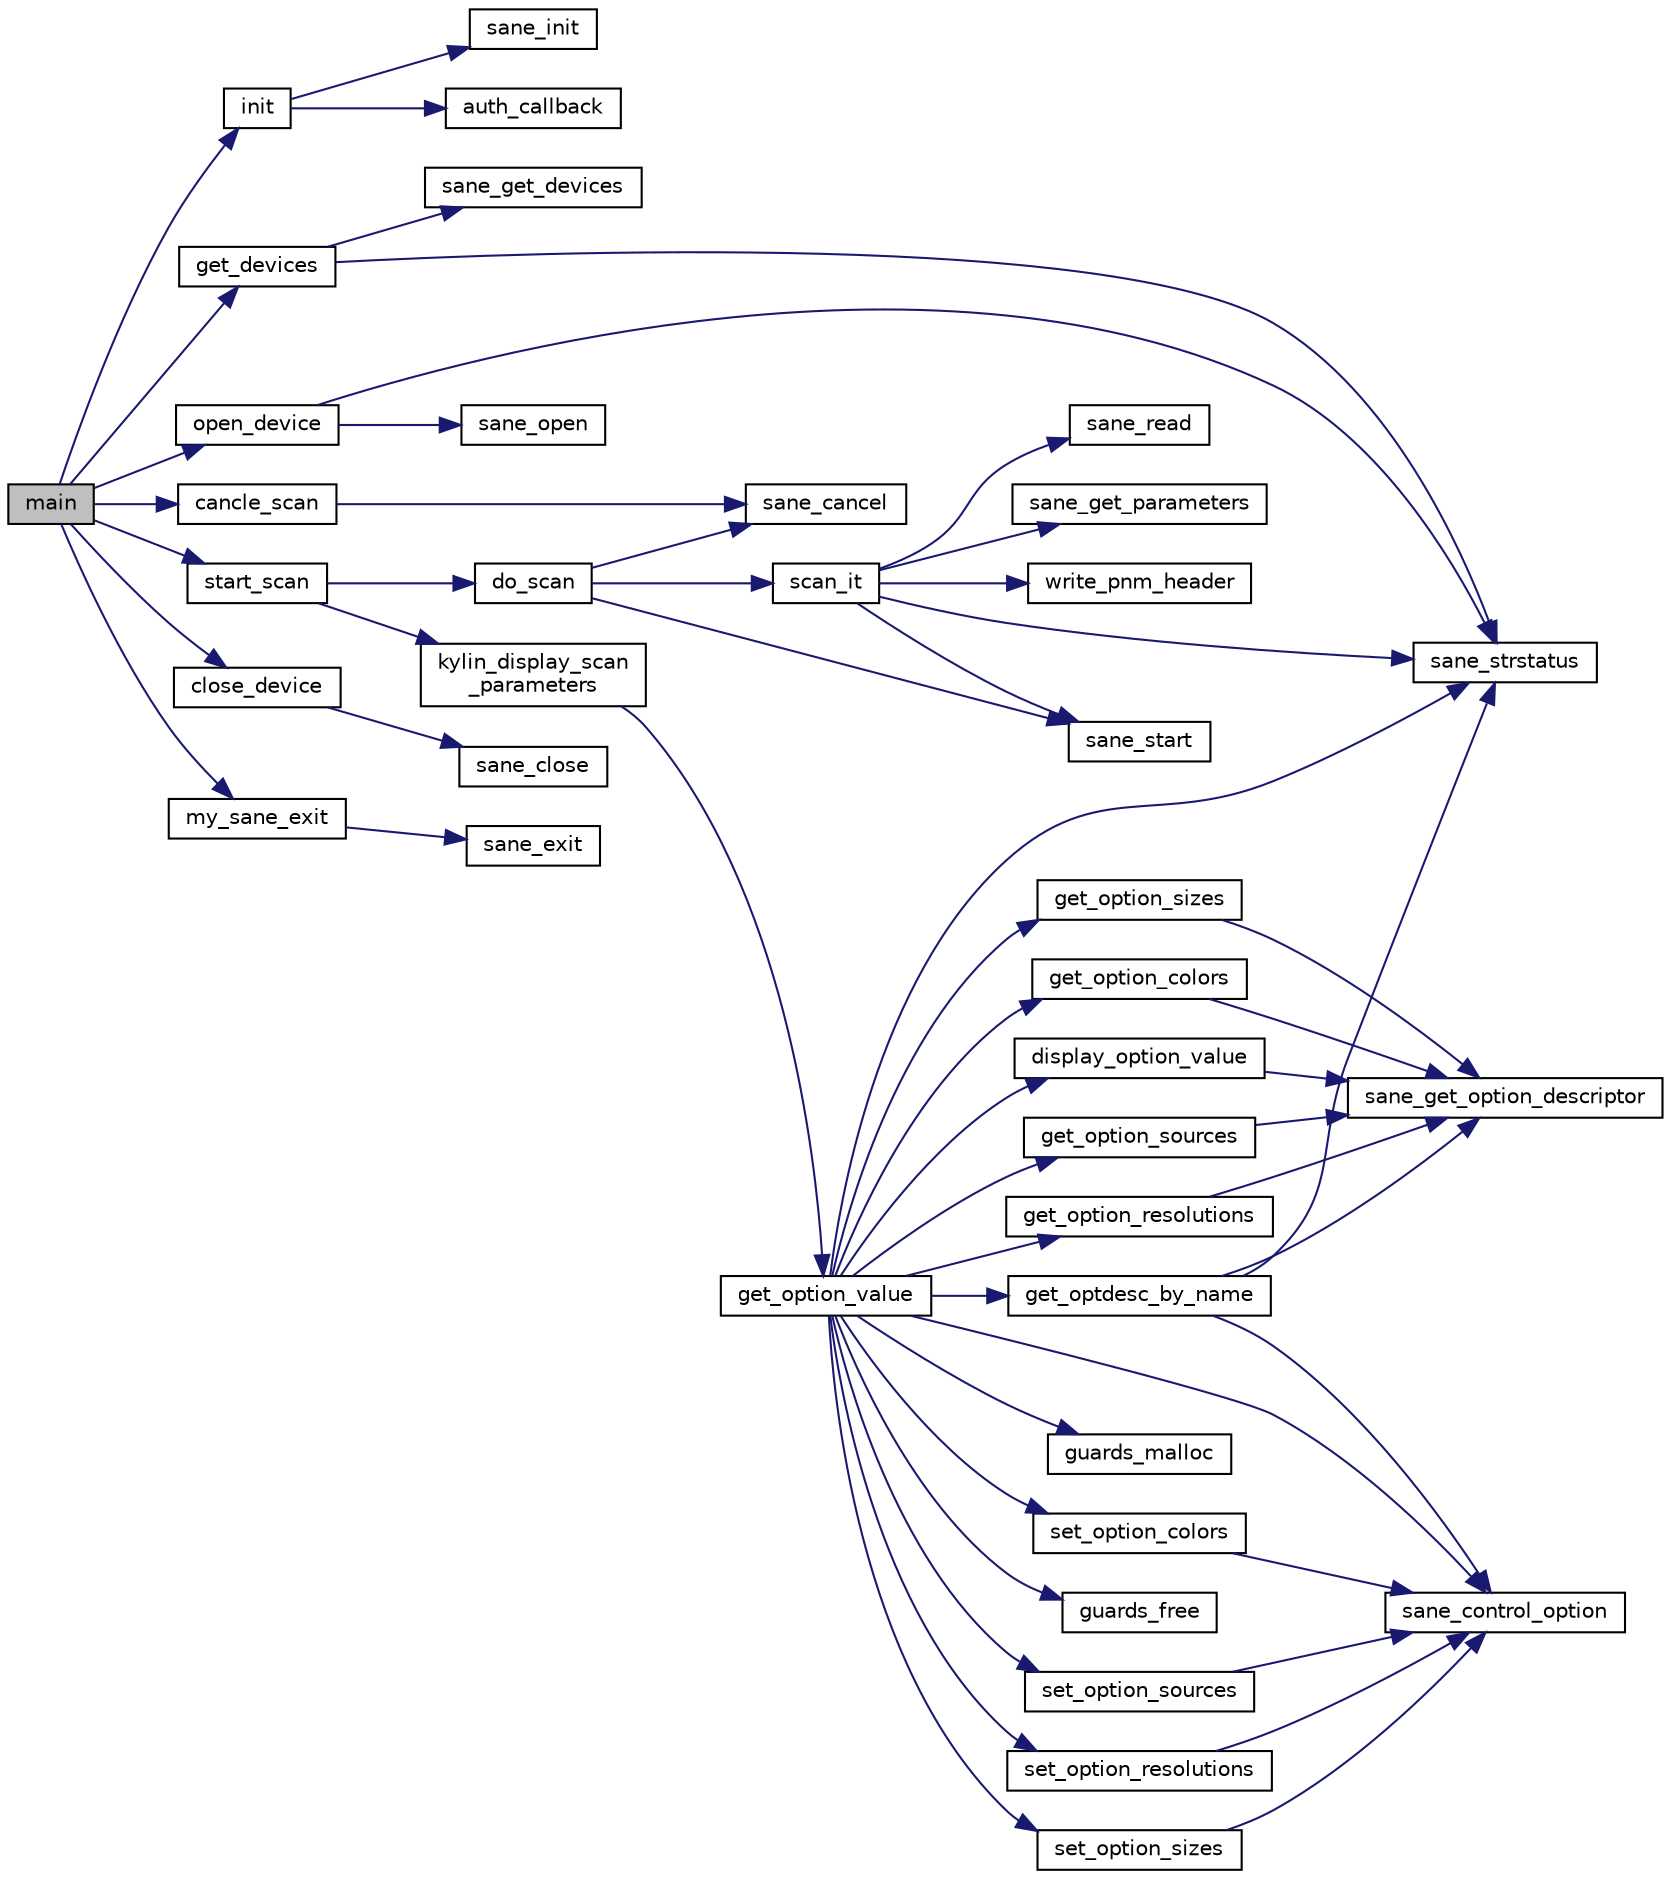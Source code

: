 digraph "main"
{
  edge [fontname="Helvetica",fontsize="10",labelfontname="Helvetica",labelfontsize="10"];
  node [fontname="Helvetica",fontsize="10",shape=record];
  rankdir="LR";
  Node0 [label="main",height=0.2,width=0.4,color="black", fillcolor="grey75", style="filled", fontcolor="black"];
  Node0 -> Node1 [color="midnightblue",fontsize="10",style="solid",fontname="Helvetica"];
  Node1 [label="init",height=0.2,width=0.4,color="black", fillcolor="white", style="filled",URL="$kylin__sane_8c.html#a02fd73d861ef2e4aabb38c0c9ff82947"];
  Node1 -> Node2 [color="midnightblue",fontsize="10",style="solid",fontname="Helvetica"];
  Node2 [label="sane_init",height=0.2,width=0.4,color="black", fillcolor="white", style="filled",URL="$sane_8h.html#a1498918f9c7e543a4a757482bcffd7a9"];
  Node1 -> Node3 [color="midnightblue",fontsize="10",style="solid",fontname="Helvetica"];
  Node3 [label="auth_callback",height=0.2,width=0.4,color="black", fillcolor="white", style="filled",URL="$kylin__sane_8c.html#aa4088e6601580a69ba998f046cda5240"];
  Node0 -> Node4 [color="midnightblue",fontsize="10",style="solid",fontname="Helvetica"];
  Node4 [label="get_devices",height=0.2,width=0.4,color="black", fillcolor="white", style="filled",URL="$kylin__sane_8c.html#a2a7c1f5e91c82fa924d2518001ff2a10"];
  Node4 -> Node5 [color="midnightblue",fontsize="10",style="solid",fontname="Helvetica"];
  Node5 [label="sane_get_devices",height=0.2,width=0.4,color="black", fillcolor="white", style="filled",URL="$sane_8h.html#a86a720cead710936ba84b6de59b16623"];
  Node4 -> Node6 [color="midnightblue",fontsize="10",style="solid",fontname="Helvetica"];
  Node6 [label="sane_strstatus",height=0.2,width=0.4,color="black", fillcolor="white", style="filled",URL="$sane_8h.html#a005fc36c746f3b57fcf8108435f0684d"];
  Node0 -> Node7 [color="midnightblue",fontsize="10",style="solid",fontname="Helvetica"];
  Node7 [label="open_device",height=0.2,width=0.4,color="black", fillcolor="white", style="filled",URL="$kylin__sane_8c.html#a0c1f490d9734e1b28fdc8954c4502825"];
  Node7 -> Node8 [color="midnightblue",fontsize="10",style="solid",fontname="Helvetica"];
  Node8 [label="sane_open",height=0.2,width=0.4,color="black", fillcolor="white", style="filled",URL="$sane_8h.html#adfeda33e4d60e0d6a4e19634cc9c2bae"];
  Node7 -> Node6 [color="midnightblue",fontsize="10",style="solid",fontname="Helvetica"];
  Node0 -> Node9 [color="midnightblue",fontsize="10",style="solid",fontname="Helvetica"];
  Node9 [label="start_scan",height=0.2,width=0.4,color="black", fillcolor="white", style="filled",URL="$kylin__sane_8c.html#a2b640f15a12501131e316d17025fb5ac"];
  Node9 -> Node10 [color="midnightblue",fontsize="10",style="solid",fontname="Helvetica"];
  Node10 [label="kylin_display_scan\l_parameters",height=0.2,width=0.4,color="black", fillcolor="white", style="filled",URL="$kylin__sane_8c.html#aaf24d1bc9e8c8b43afa56bbfd6a71475"];
  Node10 -> Node11 [color="midnightblue",fontsize="10",style="solid",fontname="Helvetica"];
  Node11 [label="get_option_value",height=0.2,width=0.4,color="black", fillcolor="white", style="filled",URL="$kylin__sane_8c.html#af892e52d691cd52602c4d2b5c72f6e02"];
  Node11 -> Node12 [color="midnightblue",fontsize="10",style="solid",fontname="Helvetica"];
  Node12 [label="get_optdesc_by_name",height=0.2,width=0.4,color="black", fillcolor="white", style="filled",URL="$kylin__sane_8c.html#a795e1d5597a19ad20130c11e3ba8a6c7"];
  Node12 -> Node13 [color="midnightblue",fontsize="10",style="solid",fontname="Helvetica"];
  Node13 [label="sane_control_option",height=0.2,width=0.4,color="black", fillcolor="white", style="filled",URL="$sane_8h.html#af97b5a648c359cdeb17844f24e74f21d"];
  Node12 -> Node6 [color="midnightblue",fontsize="10",style="solid",fontname="Helvetica"];
  Node12 -> Node14 [color="midnightblue",fontsize="10",style="solid",fontname="Helvetica"];
  Node14 [label="sane_get_option_descriptor",height=0.2,width=0.4,color="black", fillcolor="white", style="filled",URL="$sane_8h.html#a7728e01a38c5e18385e383a6ce4a108d"];
  Node11 -> Node15 [color="midnightblue",fontsize="10",style="solid",fontname="Helvetica"];
  Node15 [label="guards_malloc",height=0.2,width=0.4,color="black", fillcolor="white", style="filled",URL="$kylin__sane_8c.html#a2309fa8ac99d7f1938a8863fc318570e"];
  Node11 -> Node13 [color="midnightblue",fontsize="10",style="solid",fontname="Helvetica"];
  Node11 -> Node6 [color="midnightblue",fontsize="10",style="solid",fontname="Helvetica"];
  Node11 -> Node16 [color="midnightblue",fontsize="10",style="solid",fontname="Helvetica"];
  Node16 [label="get_option_colors",height=0.2,width=0.4,color="black", fillcolor="white", style="filled",URL="$kylin__sane_8c.html#a8c830ea09253112330618cfb949dd629"];
  Node16 -> Node14 [color="midnightblue",fontsize="10",style="solid",fontname="Helvetica"];
  Node11 -> Node17 [color="midnightblue",fontsize="10",style="solid",fontname="Helvetica"];
  Node17 [label="set_option_colors",height=0.2,width=0.4,color="black", fillcolor="white", style="filled",URL="$kylin__sane_8c.html#aa95409e9b8d6f206817642efd424eee0"];
  Node17 -> Node13 [color="midnightblue",fontsize="10",style="solid",fontname="Helvetica"];
  Node11 -> Node18 [color="midnightblue",fontsize="10",style="solid",fontname="Helvetica"];
  Node18 [label="get_option_sources",height=0.2,width=0.4,color="black", fillcolor="white", style="filled",URL="$kylin__sane_8c.html#ade2b473da42066d3df35485b4ea30516"];
  Node18 -> Node14 [color="midnightblue",fontsize="10",style="solid",fontname="Helvetica"];
  Node11 -> Node19 [color="midnightblue",fontsize="10",style="solid",fontname="Helvetica"];
  Node19 [label="set_option_sources",height=0.2,width=0.4,color="black", fillcolor="white", style="filled",URL="$kylin__sane_8c.html#a8e49c7ad53592f8d10fae9f5a79d27e8"];
  Node19 -> Node13 [color="midnightblue",fontsize="10",style="solid",fontname="Helvetica"];
  Node11 -> Node20 [color="midnightblue",fontsize="10",style="solid",fontname="Helvetica"];
  Node20 [label="get_option_resolutions",height=0.2,width=0.4,color="black", fillcolor="white", style="filled",URL="$kylin__sane_8c.html#a7e7f6a405b050981bf725417f304f030"];
  Node20 -> Node14 [color="midnightblue",fontsize="10",style="solid",fontname="Helvetica"];
  Node11 -> Node21 [color="midnightblue",fontsize="10",style="solid",fontname="Helvetica"];
  Node21 [label="set_option_resolutions",height=0.2,width=0.4,color="black", fillcolor="white", style="filled",URL="$kylin__sane_8c.html#a8c763cd591b209c19b44042b47f61d87"];
  Node21 -> Node13 [color="midnightblue",fontsize="10",style="solid",fontname="Helvetica"];
  Node11 -> Node22 [color="midnightblue",fontsize="10",style="solid",fontname="Helvetica"];
  Node22 [label="get_option_sizes",height=0.2,width=0.4,color="black", fillcolor="white", style="filled",URL="$kylin__sane_8c.html#a453e3eb935354b62e5b251a3ddee7214"];
  Node22 -> Node14 [color="midnightblue",fontsize="10",style="solid",fontname="Helvetica"];
  Node11 -> Node23 [color="midnightblue",fontsize="10",style="solid",fontname="Helvetica"];
  Node23 [label="set_option_sizes",height=0.2,width=0.4,color="black", fillcolor="white", style="filled",URL="$kylin__sane_8c.html#a1345e5860f8df0d660e22a09be693aea"];
  Node23 -> Node13 [color="midnightblue",fontsize="10",style="solid",fontname="Helvetica"];
  Node11 -> Node24 [color="midnightblue",fontsize="10",style="solid",fontname="Helvetica"];
  Node24 [label="display_option_value",height=0.2,width=0.4,color="black", fillcolor="white", style="filled",URL="$kylin__sane_8c.html#aad5cfc4d97cf910a5b97bcbc2070c4df"];
  Node24 -> Node14 [color="midnightblue",fontsize="10",style="solid",fontname="Helvetica"];
  Node11 -> Node25 [color="midnightblue",fontsize="10",style="solid",fontname="Helvetica"];
  Node25 [label="guards_free",height=0.2,width=0.4,color="black", fillcolor="white", style="filled",URL="$kylin__sane_8c.html#abb0019b6c2b93cbf5de1bc5362919fca"];
  Node9 -> Node26 [color="midnightblue",fontsize="10",style="solid",fontname="Helvetica"];
  Node26 [label="do_scan",height=0.2,width=0.4,color="black", fillcolor="white", style="filled",URL="$kylin__sane_8c.html#a1ed7aa2ebad2fbd9de26ce1c5de31e37"];
  Node26 -> Node27 [color="midnightblue",fontsize="10",style="solid",fontname="Helvetica"];
  Node27 [label="sane_start",height=0.2,width=0.4,color="black", fillcolor="white", style="filled",URL="$sane_8h.html#a633f90b105f09ca798ecbf9a77711e7b"];
  Node26 -> Node28 [color="midnightblue",fontsize="10",style="solid",fontname="Helvetica"];
  Node28 [label="scan_it",height=0.2,width=0.4,color="black", fillcolor="white", style="filled",URL="$kylin__sane_8c.html#ad5b41ac303afbd6a47a7e13ce11c5204"];
  Node28 -> Node27 [color="midnightblue",fontsize="10",style="solid",fontname="Helvetica"];
  Node28 -> Node29 [color="midnightblue",fontsize="10",style="solid",fontname="Helvetica"];
  Node29 [label="sane_get_parameters",height=0.2,width=0.4,color="black", fillcolor="white", style="filled",URL="$sane_8h.html#a28ba54307cb61e48fc1a361be7ad2c6e"];
  Node28 -> Node6 [color="midnightblue",fontsize="10",style="solid",fontname="Helvetica"];
  Node28 -> Node30 [color="midnightblue",fontsize="10",style="solid",fontname="Helvetica"];
  Node30 [label="write_pnm_header",height=0.2,width=0.4,color="black", fillcolor="white", style="filled",URL="$kylin__sane_8c.html#ac16114e3818f3e2420b247bc7d9ef6a6"];
  Node28 -> Node31 [color="midnightblue",fontsize="10",style="solid",fontname="Helvetica"];
  Node31 [label="sane_read",height=0.2,width=0.4,color="black", fillcolor="white", style="filled",URL="$sane_8h.html#ae5426bddf1bfe3d30370c9fe2d209cc3"];
  Node26 -> Node32 [color="midnightblue",fontsize="10",style="solid",fontname="Helvetica"];
  Node32 [label="sane_cancel",height=0.2,width=0.4,color="black", fillcolor="white", style="filled",URL="$sane_8h.html#a8facc0281b730ce19e17971e5c042de1"];
  Node0 -> Node33 [color="midnightblue",fontsize="10",style="solid",fontname="Helvetica"];
  Node33 [label="cancle_scan",height=0.2,width=0.4,color="black", fillcolor="white", style="filled",URL="$kylin__sane_8c.html#ad9f4ca655267f3a703c60fd3e876cc63"];
  Node33 -> Node32 [color="midnightblue",fontsize="10",style="solid",fontname="Helvetica"];
  Node0 -> Node34 [color="midnightblue",fontsize="10",style="solid",fontname="Helvetica"];
  Node34 [label="close_device",height=0.2,width=0.4,color="black", fillcolor="white", style="filled",URL="$kylin__sane_8c.html#a8550d3bcc382a085ca06334733742949"];
  Node34 -> Node35 [color="midnightblue",fontsize="10",style="solid",fontname="Helvetica"];
  Node35 [label="sane_close",height=0.2,width=0.4,color="black", fillcolor="white", style="filled",URL="$sane_8h.html#a86bc6c8bf32a9e1ab2dc681dcf8489f1"];
  Node0 -> Node36 [color="midnightblue",fontsize="10",style="solid",fontname="Helvetica"];
  Node36 [label="my_sane_exit",height=0.2,width=0.4,color="black", fillcolor="white", style="filled",URL="$kylin__sane_8c.html#a82ecc8db19b2f6268059b949233deaeb"];
  Node36 -> Node37 [color="midnightblue",fontsize="10",style="solid",fontname="Helvetica"];
  Node37 [label="sane_exit",height=0.2,width=0.4,color="black", fillcolor="white", style="filled",URL="$sane_8h.html#adee134f0b60b099d3ddb144ec7266c6a",tooltip="退出后端 "];
}
